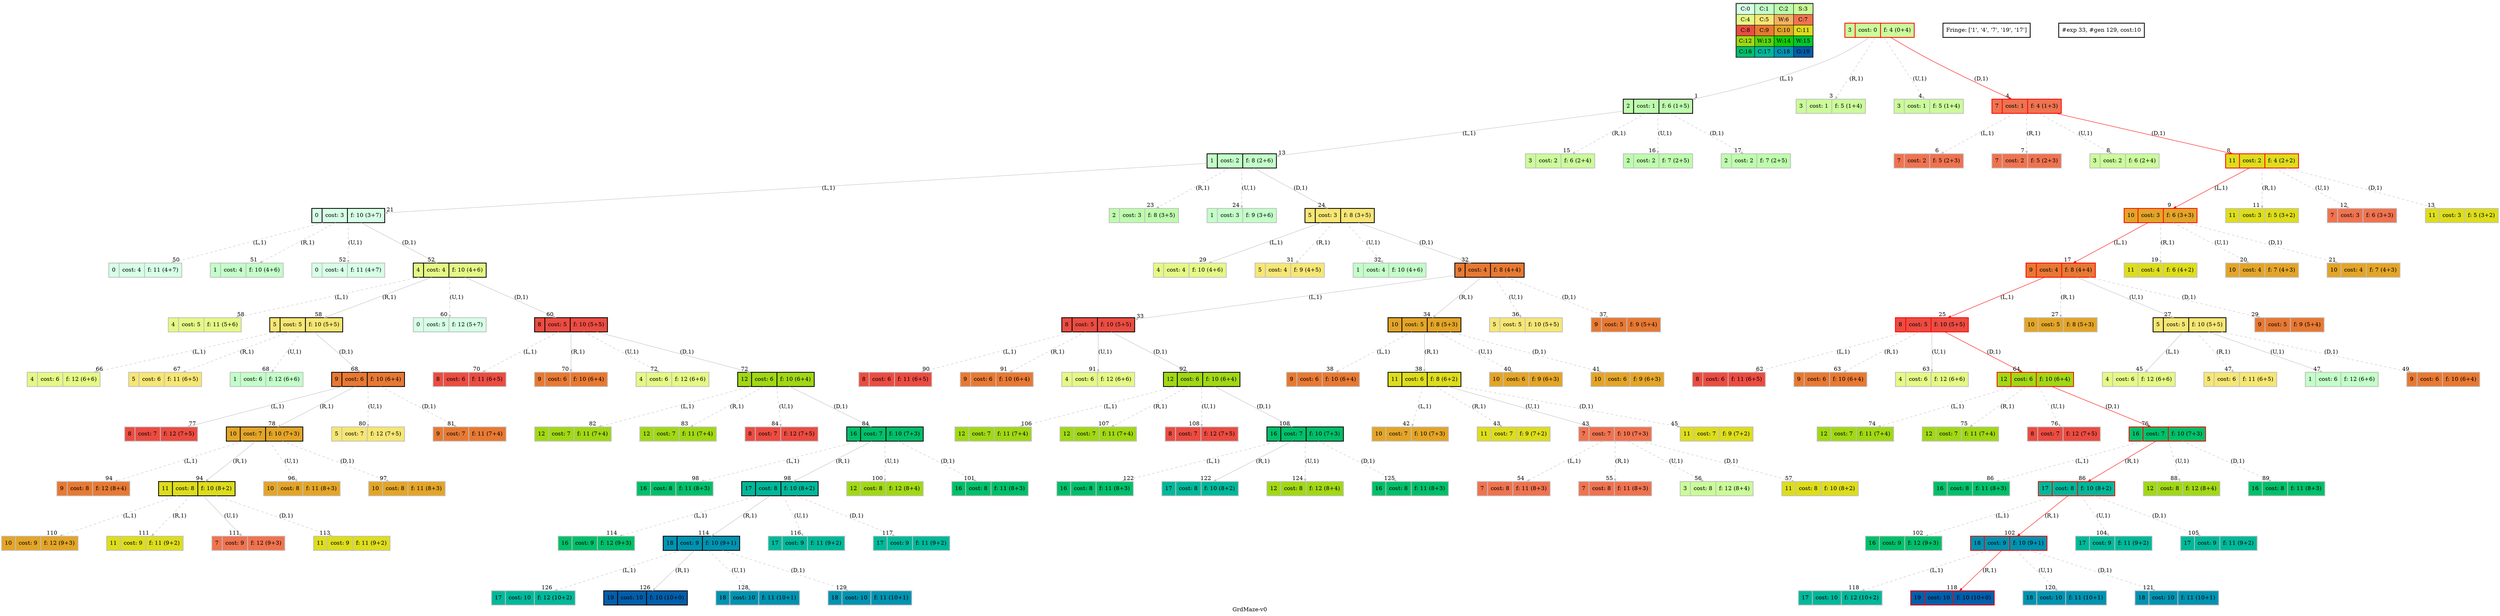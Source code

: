 digraph GrdMaze { label="GrdMaze-v0" nodesep=1 ranksep="1.2" node [shape=record penwidth=2] edge [arrowsize=0.7] 
subgraph MAP {label=Map;map [shape=plaintext label=<<table border="1" cellpadding="5" cellspacing="0" cellborder="1"><tr><td bgcolor="0.39803922 0.15947579 0.99679532 1.        ">C:0</td><td bgcolor="0.35098039 0.23194764 0.99315867 1.        ">C:1</td><td bgcolor="0.29607843 0.31486959 0.98720184 1.        ">C:2</td><td bgcolor="0.24901961 0.38410575 0.98063477 1.        ">S:3</td></tr><tr><td bgcolor="0.19411765 0.46220388 0.97128103 1.        ">C:4</td><td bgcolor="0.14705882 0.52643216 0.96182564 1.        ">C:5</td><td bgcolor="0.09215686 0.59770746 0.94913494 1.        ">W:6</td><td bgcolor="0.0372549  0.66454018 0.93467977 1.        ">C:7</td></tr><tr><td bgcolor="0.00980392 0.71791192 0.92090552 1.        ">C:8</td><td bgcolor="0.06470588 0.77520398 0.9032472  1.        ">C:9</td><td bgcolor="0.11176471 0.81974048 0.88677369 1.        ">C:10</td><td bgcolor="0.16666667 0.8660254  0.8660254  1.        ">C:11</td></tr><tr><td bgcolor="0.21372549 0.9005867  0.84695821 1.        ">C:12</td><td bgcolor="0.26862745 0.93467977 0.82325295 1.        ">W:13</td><td bgcolor="0.32352941 0.96182564 0.79801723 1.        ">W:14</td><td bgcolor="0.37058824 0.97940977 0.77520398 1.        ">W:15</td></tr><tr><td bgcolor="0.4254902  0.99315867 0.74725253 1.        ">C:16</td><td bgcolor="0.47254902 0.99907048 0.72218645 1.        ">C:17</td><td bgcolor="0.52745098 0.99907048 0.69169844 1.        ">C:18</td><td bgcolor="0.5745098  0.99315867 0.66454018 1.        ">G:19</td></tr></table>>]} 
"0_3" [label="<f0>3 |<f1> cost: 0 |<f2> f: 4 (0+4)", style=filled color=grey fillcolor="0.24901961 0.38410575 0.98063477 1.        "];  
"0_3" [label="<f0>3 |<f1> cost: 0 |<f2> f: 4 (0+4)", style=filled color=black color=red fillcolor="0.24901961 0.38410575 0.98063477 1.        "];  "0_3.2-0" [label="<f0>2 |<f1> cost: 1 |<f2> f: 6 (1+5)", style=filled color=grey fillcolor="0.29607843 0.31486959 0.98720184 1.        "];   "0_3" -> "0_3.2-0" [label="(L,1)" headlabel=" 1 " style="" color=grey ];  "0_fr" [label="Fringe: []" shape=box];
"0_3.3-1" [label="<f0>3 |<f1> cost: 1 |<f2> f: 5 (1+4)", style=filled color=grey fillcolor="0.24901961 0.38410575 0.98063477 1.        "];   "0_3" -> "0_3.3-1" [label="(R,1)" headlabel=" 3 " style="dashed" color=grey ];  "0_fr" [label="Fringe: ['2']" shape=box];
"0_3.3-2" [label="<f0>3 |<f1> cost: 1 |<f2> f: 5 (1+4)", style=filled color=grey fillcolor="0.24901961 0.38410575 0.98063477 1.        "];   "0_3" -> "0_3.3-2" [label="(U,1)" headlabel=" 4 " style="dashed" color=grey ];  "0_fr" [label="Fringe: ['2']" shape=box];
"0_3.7-3" [label="<f0>7 |<f1> cost: 1 |<f2> f: 4 (1+3)", style=filled color=grey color=red fillcolor="0.0372549  0.66454018 0.93467977 1.        "];   "0_3" -> "0_3.7-3" [label="(D,1)" headlabel=" 4 " style="" color=grey color=red ];  "0_fr" [label="Fringe: ['2']" shape=box];
"0_3.7.7-0" [label="<f0>7 |<f1> cost: 2 |<f2> f: 5 (2+3)", style=filled color=grey fillcolor="0.0372549  0.66454018 0.93467977 1.        "];   "0_3.7-3" -> "0_3.7.7-0" [label="(L,1)" headlabel=" 6 " style="dashed" color=grey ];  "0_fr" [label="Fringe: ['2']" shape=box];
"0_3.7.7-1" [label="<f0>7 |<f1> cost: 2 |<f2> f: 5 (2+3)", style=filled color=grey fillcolor="0.0372549  0.66454018 0.93467977 1.        "];   "0_3.7-3" -> "0_3.7.7-1" [label="(R,1)" headlabel=" 7 " style="dashed" color=grey ];  "0_fr" [label="Fringe: ['2']" shape=box];
"0_3.7.3-2" [label="<f0>3 |<f1> cost: 2 |<f2> f: 6 (2+4)", style=filled color=grey fillcolor="0.24901961 0.38410575 0.98063477 1.        "];   "0_3.7-3" -> "0_3.7.3-2" [label="(U,1)" headlabel=" 8 " style="dashed" color=grey ];  "0_fr" [label="Fringe: ['2']" shape=box];
"0_3.7-3" [label="<f0>7 |<f1> cost: 1 |<f2> f: 4 (1+3)", style=filled color=black color=red fillcolor="0.0372549  0.66454018 0.93467977 1.        "];  "0_3.7.11-3" [label="<f0>11 |<f1> cost: 2 |<f2> f: 4 (2+2)", style=filled color=grey color=red fillcolor="0.16666667 0.8660254  0.8660254  1.        "];   "0_3.7-3" -> "0_3.7.11-3" [label="(D,1)" headlabel=" 8 " style="" color=grey color=red ];  "0_fr" [label="Fringe: ['2']" shape=box];
"0_3.7.11-3" [label="<f0>11 |<f1> cost: 2 |<f2> f: 4 (2+2)", style=filled color=black color=red fillcolor="0.16666667 0.8660254  0.8660254  1.        "];  "0_3.7.11.10-0" [label="<f0>10 |<f1> cost: 3 |<f2> f: 6 (3+3)", style=filled color=grey color=red fillcolor="0.11176471 0.81974048 0.88677369 1.        "];   "0_3.7.11-3" -> "0_3.7.11.10-0" [label="(L,1)" headlabel=" 9 " style="" color=grey color=red ];  "0_fr" [label="Fringe: ['2']" shape=box];
"0_3.7.11.11-1" [label="<f0>11 |<f1> cost: 3 |<f2> f: 5 (3+2)", style=filled color=grey fillcolor="0.16666667 0.8660254  0.8660254  1.        "];   "0_3.7.11-3" -> "0_3.7.11.11-1" [label="(R,1)" headlabel=" 11 " style="dashed" color=grey ];  "0_fr" [label="Fringe: ['2', '10']" shape=box];
"0_3.7.11.7-2" [label="<f0>7 |<f1> cost: 3 |<f2> f: 6 (3+3)", style=filled color=grey fillcolor="0.0372549  0.66454018 0.93467977 1.        "];   "0_3.7.11-3" -> "0_3.7.11.7-2" [label="(U,1)" headlabel=" 12 " style="dashed" color=grey ];  "0_fr" [label="Fringe: ['2', '10']" shape=box];
"0_3.7.11.11-3" [label="<f0>11 |<f1> cost: 3 |<f2> f: 5 (3+2)", style=filled color=grey fillcolor="0.16666667 0.8660254  0.8660254  1.        "];   "0_3.7.11-3" -> "0_3.7.11.11-3" [label="(D,1)" headlabel=" 13 " style="dashed" color=grey ];  "0_fr" [label="Fringe: ['2', '10']" shape=box];
"0_3.2-0" [label="<f0>2 |<f1> cost: 1 |<f2> f: 6 (1+5)", style=filled color=black fillcolor="0.29607843 0.31486959 0.98720184 1.        "];  "0_3.2.1-0" [label="<f0>1 |<f1> cost: 2 |<f2> f: 8 (2+6)", style=filled color=grey fillcolor="0.35098039 0.23194764 0.99315867 1.        "];   "0_3.2-0" -> "0_3.2.1-0" [label="(L,1)" headlabel=" 13 " style="" color=grey ];  "0_fr" [label="Fringe: ['10']" shape=box];
"0_3.2.3-1" [label="<f0>3 |<f1> cost: 2 |<f2> f: 6 (2+4)", style=filled color=grey fillcolor="0.24901961 0.38410575 0.98063477 1.        "];   "0_3.2-0" -> "0_3.2.3-1" [label="(R,1)" headlabel=" 15 " style="dashed" color=grey ];  "0_fr" [label="Fringe: ['10', '1']" shape=box];
"0_3.2.2-2" [label="<f0>2 |<f1> cost: 2 |<f2> f: 7 (2+5)", style=filled color=grey fillcolor="0.29607843 0.31486959 0.98720184 1.        "];   "0_3.2-0" -> "0_3.2.2-2" [label="(U,1)" headlabel=" 16 " style="dashed" color=grey ];  "0_fr" [label="Fringe: ['10', '1']" shape=box];
"0_3.2.2-3" [label="<f0>2 |<f1> cost: 2 |<f2> f: 7 (2+5)", style=filled color=grey fillcolor="0.29607843 0.31486959 0.98720184 1.        "];   "0_3.2-0" -> "0_3.2.2-3" [label="(D,1)" headlabel=" 17 " style="dashed" color=grey ];  "0_fr" [label="Fringe: ['10', '1']" shape=box];
"0_3.7.11.10-0" [label="<f0>10 |<f1> cost: 3 |<f2> f: 6 (3+3)", style=filled color=black color=red fillcolor="0.11176471 0.81974048 0.88677369 1.        "];  "0_3.7.11.10.9-0" [label="<f0>9 |<f1> cost: 4 |<f2> f: 8 (4+4)", style=filled color=grey color=red fillcolor="0.06470588 0.77520398 0.9032472  1.        "];   "0_3.7.11.10-0" -> "0_3.7.11.10.9-0" [label="(L,1)" headlabel=" 17 " style="" color=grey color=red ];  "0_fr" [label="Fringe: ['1']" shape=box];
"0_3.7.11.10.11-1" [label="<f0>11 |<f1> cost: 4 |<f2> f: 6 (4+2)", style=filled color=grey fillcolor="0.16666667 0.8660254  0.8660254  1.        "];   "0_3.7.11.10-0" -> "0_3.7.11.10.11-1" [label="(R,1)" headlabel=" 19 " style="dashed" color=grey ];  "0_fr" [label="Fringe: ['1', '9']" shape=box];
"0_3.7.11.10.10-2" [label="<f0>10 |<f1> cost: 4 |<f2> f: 7 (4+3)", style=filled color=grey fillcolor="0.11176471 0.81974048 0.88677369 1.        "];   "0_3.7.11.10-0" -> "0_3.7.11.10.10-2" [label="(U,1)" headlabel=" 20 " style="dashed" color=grey ];  "0_fr" [label="Fringe: ['1', '9']" shape=box];
"0_3.7.11.10.10-3" [label="<f0>10 |<f1> cost: 4 |<f2> f: 7 (4+3)", style=filled color=grey fillcolor="0.11176471 0.81974048 0.88677369 1.        "];   "0_3.7.11.10-0" -> "0_3.7.11.10.10-3" [label="(D,1)" headlabel=" 21 " style="dashed" color=grey ];  "0_fr" [label="Fringe: ['1', '9']" shape=box];
"0_3.2.1-0" [label="<f0>1 |<f1> cost: 2 |<f2> f: 8 (2+6)", style=filled color=black fillcolor="0.35098039 0.23194764 0.99315867 1.        "];  "0_3.2.1.0-0" [label="<f0>0 |<f1> cost: 3 |<f2> f: 10 (3+7)", style=filled color=grey fillcolor="0.39803922 0.15947579 0.99679532 1.        "];   "0_3.2.1-0" -> "0_3.2.1.0-0" [label="(L,1)" headlabel=" 21 " style="" color=grey ];  "0_fr" [label="Fringe: ['9']" shape=box];
"0_3.2.1.2-1" [label="<f0>2 |<f1> cost: 3 |<f2> f: 8 (3+5)", style=filled color=grey fillcolor="0.29607843 0.31486959 0.98720184 1.        "];   "0_3.2.1-0" -> "0_3.2.1.2-1" [label="(R,1)" headlabel=" 23 " style="dashed" color=grey ];  "0_fr" [label="Fringe: ['9', '0']" shape=box];
"0_3.2.1.1-2" [label="<f0>1 |<f1> cost: 3 |<f2> f: 9 (3+6)", style=filled color=grey fillcolor="0.35098039 0.23194764 0.99315867 1.        "];   "0_3.2.1-0" -> "0_3.2.1.1-2" [label="(U,1)" headlabel=" 24 " style="dashed" color=grey ];  "0_fr" [label="Fringe: ['9', '0']" shape=box];
"0_3.2.1.5-3" [label="<f0>5 |<f1> cost: 3 |<f2> f: 8 (3+5)", style=filled color=grey fillcolor="0.14705882 0.52643216 0.96182564 1.        "];   "0_3.2.1-0" -> "0_3.2.1.5-3" [label="(D,1)" headlabel=" 24 " style="" color=grey ];  "0_fr" [label="Fringe: ['9', '0']" shape=box];
"0_3.7.11.10.9-0" [label="<f0>9 |<f1> cost: 4 |<f2> f: 8 (4+4)", style=filled color=black color=red fillcolor="0.06470588 0.77520398 0.9032472  1.        "];  "0_3.7.11.10.9.8-0" [label="<f0>8 |<f1> cost: 5 |<f2> f: 10 (5+5)", style=filled color=grey color=red fillcolor="0.00980392 0.71791192 0.92090552 1.        "];   "0_3.7.11.10.9-0" -> "0_3.7.11.10.9.8-0" [label="(L,1)" headlabel=" 25 " style="" color=grey color=red ];  "0_fr" [label="Fringe: ['0', '5']" shape=box];
"0_3.7.11.10.9.10-1" [label="<f0>10 |<f1> cost: 5 |<f2> f: 8 (5+3)", style=filled color=grey fillcolor="0.11176471 0.81974048 0.88677369 1.        "];   "0_3.7.11.10.9-0" -> "0_3.7.11.10.9.10-1" [label="(R,1)" headlabel=" 27 " style="dashed" color=grey ];  "0_fr" [label="Fringe: ['0', '5', '8']" shape=box];
"0_3.7.11.10.9.5-2" [label="<f0>5 |<f1> cost: 5 |<f2> f: 10 (5+5)", style=filled color=grey fillcolor="0.14705882 0.52643216 0.96182564 1.        "];   "0_3.7.11.10.9-0" -> "0_3.7.11.10.9.5-2" [label="(U,1)" headlabel=" 27 " style="" color=grey ];  "0_fr" [label="Fringe: ['0', '5', '8']" shape=box];
"0_3.7.11.10.9.9-3" [label="<f0>9 |<f1> cost: 5 |<f2> f: 9 (5+4)", style=filled color=grey fillcolor="0.06470588 0.77520398 0.9032472  1.        "];   "0_3.7.11.10.9-0" -> "0_3.7.11.10.9.9-3" [label="(D,1)" headlabel=" 29 " style="dashed" color=grey ];  "0_fr" [label="Fringe: ['0', '5', '8']" shape=box];
"0_3.2.1.5-3" [label="<f0>5 |<f1> cost: 3 |<f2> f: 8 (3+5)", style=filled color=black fillcolor="0.14705882 0.52643216 0.96182564 1.        "];  "0_3.2.1.5.4-0" [label="<f0>4 |<f1> cost: 4 |<f2> f: 10 (4+6)", style=filled color=grey fillcolor="0.19411765 0.46220388 0.97128103 1.        "];   "0_3.2.1.5-3" -> "0_3.2.1.5.4-0" [label="(L,1)" headlabel=" 29 " style="" color=grey ];  "0_fr" [label="Fringe: ['0', '8']" shape=box];
"0_3.2.1.5.5-1" [label="<f0>5 |<f1> cost: 4 |<f2> f: 9 (4+5)", style=filled color=grey fillcolor="0.14705882 0.52643216 0.96182564 1.        "];   "0_3.2.1.5-3" -> "0_3.2.1.5.5-1" [label="(R,1)" headlabel=" 31 " style="dashed" color=grey ];  "0_fr" [label="Fringe: ['0', '8', '4']" shape=box];
"0_3.2.1.5.1-2" [label="<f0>1 |<f1> cost: 4 |<f2> f: 10 (4+6)", style=filled color=grey fillcolor="0.35098039 0.23194764 0.99315867 1.        "];   "0_3.2.1.5-3" -> "0_3.2.1.5.1-2" [label="(U,1)" headlabel=" 32 " style="dashed" color=grey ];  "0_fr" [label="Fringe: ['0', '8', '4']" shape=box];
"0_3.2.1.5.9-3" [label="<f0>9 |<f1> cost: 4 |<f2> f: 8 (4+4)", style=filled color=grey fillcolor="0.06470588 0.77520398 0.9032472  1.        "];   "0_3.2.1.5-3" -> "0_3.2.1.5.9-3" [label="(D,1)" headlabel=" 32 " style="" color=grey ];  "0_fr" [label="Fringe: ['0', '8', '4']" shape=box];
"0_3.2.1.5.9-3" [label="<f0>9 |<f1> cost: 4 |<f2> f: 8 (4+4)", style=filled color=black fillcolor="0.06470588 0.77520398 0.9032472  1.        "];  "0_3.2.1.5.9.8-0" [label="<f0>8 |<f1> cost: 5 |<f2> f: 10 (5+5)", style=filled color=grey fillcolor="0.00980392 0.71791192 0.92090552 1.        "];   "0_3.2.1.5.9-3" -> "0_3.2.1.5.9.8-0" [label="(L,1)" headlabel=" 33 " style="" color=grey ];  "0_fr" [label="Fringe: ['0', '8', '4']" shape=box];
"0_3.2.1.5.9.10-1" [label="<f0>10 |<f1> cost: 5 |<f2> f: 8 (5+3)", style=filled color=grey fillcolor="0.11176471 0.81974048 0.88677369 1.        "];   "0_3.2.1.5.9-3" -> "0_3.2.1.5.9.10-1" [label="(R,1)" headlabel=" 34 " style="" color=grey ];  "0_fr" [label="Fringe: ['0', '8', '4']" shape=box];
"0_3.2.1.5.9.5-2" [label="<f0>5 |<f1> cost: 5 |<f2> f: 10 (5+5)", style=filled color=grey fillcolor="0.14705882 0.52643216 0.96182564 1.        "];   "0_3.2.1.5.9-3" -> "0_3.2.1.5.9.5-2" [label="(U,1)" headlabel=" 36 " style="dashed" color=grey ];  "0_fr" [label="Fringe: ['0', '8', '4', '10']" shape=box];
"0_3.2.1.5.9.9-3" [label="<f0>9 |<f1> cost: 5 |<f2> f: 9 (5+4)", style=filled color=grey fillcolor="0.06470588 0.77520398 0.9032472  1.        "];   "0_3.2.1.5.9-3" -> "0_3.2.1.5.9.9-3" [label="(D,1)" headlabel=" 37 " style="dashed" color=grey ];  "0_fr" [label="Fringe: ['0', '8', '4', '10']" shape=box];
"0_3.2.1.5.9.10.9-0" [label="<f0>9 |<f1> cost: 6 |<f2> f: 10 (6+4)", style=filled color=grey fillcolor="0.06470588 0.77520398 0.9032472  1.        "];   "0_3.2.1.5.9.10-1" -> "0_3.2.1.5.9.10.9-0" [label="(L,1)" headlabel=" 38 " style="dashed" color=grey ];  "0_fr" [label="Fringe: ['0', '8', '4']" shape=box];
"0_3.2.1.5.9.10-1" [label="<f0>10 |<f1> cost: 5 |<f2> f: 8 (5+3)", style=filled color=black fillcolor="0.11176471 0.81974048 0.88677369 1.        "];  "0_3.2.1.5.9.10.11-1" [label="<f0>11 |<f1> cost: 6 |<f2> f: 8 (6+2)", style=filled color=grey fillcolor="0.16666667 0.8660254  0.8660254  1.        "];   "0_3.2.1.5.9.10-1" -> "0_3.2.1.5.9.10.11-1" [label="(R,1)" headlabel=" 38 " style="" color=grey ];  "0_fr" [label="Fringe: ['0', '8', '4']" shape=box];
"0_3.2.1.5.9.10.10-2" [label="<f0>10 |<f1> cost: 6 |<f2> f: 9 (6+3)", style=filled color=grey fillcolor="0.11176471 0.81974048 0.88677369 1.        "];   "0_3.2.1.5.9.10-1" -> "0_3.2.1.5.9.10.10-2" [label="(U,1)" headlabel=" 40 " style="dashed" color=grey ];  "0_fr" [label="Fringe: ['0', '8', '4', '11']" shape=box];
"0_3.2.1.5.9.10.10-3" [label="<f0>10 |<f1> cost: 6 |<f2> f: 9 (6+3)", style=filled color=grey fillcolor="0.11176471 0.81974048 0.88677369 1.        "];   "0_3.2.1.5.9.10-1" -> "0_3.2.1.5.9.10.10-3" [label="(D,1)" headlabel=" 41 " style="dashed" color=grey ];  "0_fr" [label="Fringe: ['0', '8', '4', '11']" shape=box];
"0_3.2.1.5.9.10.11.10-0" [label="<f0>10 |<f1> cost: 7 |<f2> f: 10 (7+3)", style=filled color=grey fillcolor="0.11176471 0.81974048 0.88677369 1.        "];   "0_3.2.1.5.9.10.11-1" -> "0_3.2.1.5.9.10.11.10-0" [label="(L,1)" headlabel=" 42 " style="dashed" color=grey ];  "0_fr" [label="Fringe: ['0', '8', '4']" shape=box];
"0_3.2.1.5.9.10.11.11-1" [label="<f0>11 |<f1> cost: 7 |<f2> f: 9 (7+2)", style=filled color=grey fillcolor="0.16666667 0.8660254  0.8660254  1.        "];   "0_3.2.1.5.9.10.11-1" -> "0_3.2.1.5.9.10.11.11-1" [label="(R,1)" headlabel=" 43 " style="dashed" color=grey ];  "0_fr" [label="Fringe: ['0', '8', '4']" shape=box];
"0_3.2.1.5.9.10.11-1" [label="<f0>11 |<f1> cost: 6 |<f2> f: 8 (6+2)", style=filled color=black fillcolor="0.16666667 0.8660254  0.8660254  1.        "];  "0_3.2.1.5.9.10.11.7-2" [label="<f0>7 |<f1> cost: 7 |<f2> f: 10 (7+3)", style=filled color=grey fillcolor="0.0372549  0.66454018 0.93467977 1.        "];   "0_3.2.1.5.9.10.11-1" -> "0_3.2.1.5.9.10.11.7-2" [label="(U,1)" headlabel=" 43 " style="" color=grey ];  "0_fr" [label="Fringe: ['0', '8', '4']" shape=box];
"0_3.2.1.5.9.10.11.11-3" [label="<f0>11 |<f1> cost: 7 |<f2> f: 9 (7+2)", style=filled color=grey fillcolor="0.16666667 0.8660254  0.8660254  1.        "];   "0_3.2.1.5.9.10.11-1" -> "0_3.2.1.5.9.10.11.11-3" [label="(D,1)" headlabel=" 45 " style="dashed" color=grey ];  "0_fr" [label="Fringe: ['0', '8', '4', '7']" shape=box];
"0_3.7.11.10.9.5-2" [label="<f0>5 |<f1> cost: 5 |<f2> f: 10 (5+5)", style=filled color=black fillcolor="0.14705882 0.52643216 0.96182564 1.        "];  "0_3.7.11.10.9.5.4-0" [label="<f0>4 |<f1> cost: 6 |<f2> f: 12 (6+6)", style=filled color=grey fillcolor="0.19411765 0.46220388 0.97128103 1.        "];   "0_3.7.11.10.9.5-2" -> "0_3.7.11.10.9.5.4-0" [label="(L,1)" headlabel=" 45 " style="" color=grey ];  "0_fr" [label="Fringe: ['0', '8', '4', '7']" shape=box];
"0_3.7.11.10.9.5.5-1" [label="<f0>5 |<f1> cost: 6 |<f2> f: 11 (6+5)", style=filled color=grey fillcolor="0.14705882 0.52643216 0.96182564 1.        "];   "0_3.7.11.10.9.5-2" -> "0_3.7.11.10.9.5.5-1" [label="(R,1)" headlabel=" 47 " style="dashed" color=grey ];  "0_fr" [label="Fringe: ['0', '8', '4', '7']" shape=box];
"0_3.7.11.10.9.5.1-2" [label="<f0>1 |<f1> cost: 6 |<f2> f: 12 (6+6)", style=filled color=grey fillcolor="0.35098039 0.23194764 0.99315867 1.        "];   "0_3.7.11.10.9.5-2" -> "0_3.7.11.10.9.5.1-2" [label="(U,1)" headlabel=" 47 " style="" color=grey ];  "0_fr" [label="Fringe: ['0', '8', '4', '7']" shape=box];
"0_3.7.11.10.9.5.9-3" [label="<f0>9 |<f1> cost: 6 |<f2> f: 10 (6+4)", style=filled color=grey fillcolor="0.06470588 0.77520398 0.9032472  1.        "];   "0_3.7.11.10.9.5-2" -> "0_3.7.11.10.9.5.9-3" [label="(D,1)" headlabel=" 49 " style="dashed" color=grey ];  "0_fr" [label="Fringe: ['0', '8', '4', '7', '1']" shape=box];
"0_3.2.1.0.0-0" [label="<f0>0 |<f1> cost: 4 |<f2> f: 11 (4+7)", style=filled color=grey fillcolor="0.39803922 0.15947579 0.99679532 1.        "];   "0_3.2.1.0-0" -> "0_3.2.1.0.0-0" [label="(L,1)" headlabel=" 50 " style="dashed" color=grey ];  "0_fr" [label="Fringe: ['8', '4', '7', '1']" shape=box];
"0_3.2.1.0.1-1" [label="<f0>1 |<f1> cost: 4 |<f2> f: 10 (4+6)", style=filled color=grey fillcolor="0.35098039 0.23194764 0.99315867 1.        "];   "0_3.2.1.0-0" -> "0_3.2.1.0.1-1" [label="(R,1)" headlabel=" 51 " style="dashed" color=grey ];  "0_fr" [label="Fringe: ['8', '4', '7', '1']" shape=box];
"0_3.2.1.0.0-2" [label="<f0>0 |<f1> cost: 4 |<f2> f: 11 (4+7)", style=filled color=grey fillcolor="0.39803922 0.15947579 0.99679532 1.        "];   "0_3.2.1.0-0" -> "0_3.2.1.0.0-2" [label="(U,1)" headlabel=" 52 " style="dashed" color=grey ];  "0_fr" [label="Fringe: ['8', '4', '7', '1']" shape=box];
"0_3.2.1.0-0" [label="<f0>0 |<f1> cost: 3 |<f2> f: 10 (3+7)", style=filled color=black fillcolor="0.39803922 0.15947579 0.99679532 1.        "];  "0_3.2.1.0.4-3" [label="<f0>4 |<f1> cost: 4 |<f2> f: 10 (4+6)", style=filled color=grey fillcolor="0.19411765 0.46220388 0.97128103 1.        "];   "0_3.2.1.0-0" -> "0_3.2.1.0.4-3" [label="(D,1)" headlabel=" 52 " style="" color=grey ];  "0_fr" [label="Fringe: ['8', '4', '7', '1']" shape=box];
"0_3.2.1.5.9.10.11.7.7-0" [label="<f0>7 |<f1> cost: 8 |<f2> f: 11 (8+3)", style=filled color=grey fillcolor="0.0372549  0.66454018 0.93467977 1.        "];   "0_3.2.1.5.9.10.11.7-2" -> "0_3.2.1.5.9.10.11.7.7-0" [label="(L,1)" headlabel=" 54 " style="dashed" color=grey ];  "0_fr" [label="Fringe: ['8', '4', '1']" shape=box];
"0_3.2.1.5.9.10.11.7.7-1" [label="<f0>7 |<f1> cost: 8 |<f2> f: 11 (8+3)", style=filled color=grey fillcolor="0.0372549  0.66454018 0.93467977 1.        "];   "0_3.2.1.5.9.10.11.7-2" -> "0_3.2.1.5.9.10.11.7.7-1" [label="(R,1)" headlabel=" 55 " style="dashed" color=grey ];  "0_fr" [label="Fringe: ['8', '4', '1']" shape=box];
"0_3.2.1.5.9.10.11.7.3-2" [label="<f0>3 |<f1> cost: 8 |<f2> f: 12 (8+4)", style=filled color=grey fillcolor="0.24901961 0.38410575 0.98063477 1.        "];   "0_3.2.1.5.9.10.11.7-2" -> "0_3.2.1.5.9.10.11.7.3-2" [label="(U,1)" headlabel=" 56 " style="dashed" color=grey ];  "0_fr" [label="Fringe: ['8', '4', '1']" shape=box];
"0_3.2.1.5.9.10.11.7.11-3" [label="<f0>11 |<f1> cost: 8 |<f2> f: 10 (8+2)", style=filled color=grey fillcolor="0.16666667 0.8660254  0.8660254  1.        "];   "0_3.2.1.5.9.10.11.7-2" -> "0_3.2.1.5.9.10.11.7.11-3" [label="(D,1)" headlabel=" 57 " style="dashed" color=grey ];  "0_fr" [label="Fringe: ['8', '4', '1']" shape=box];
"0_3.2.1.0.4.4-0" [label="<f0>4 |<f1> cost: 5 |<f2> f: 11 (5+6)", style=filled color=grey fillcolor="0.19411765 0.46220388 0.97128103 1.        "];   "0_3.2.1.0.4-3" -> "0_3.2.1.0.4.4-0" [label="(L,1)" headlabel=" 58 " style="dashed" color=grey ];  "0_fr" [label="Fringe: ['8', '1']" shape=box];
"0_3.2.1.0.4-3" [label="<f0>4 |<f1> cost: 4 |<f2> f: 10 (4+6)", style=filled color=black fillcolor="0.19411765 0.46220388 0.97128103 1.        "];  "0_3.2.1.0.4.5-1" [label="<f0>5 |<f1> cost: 5 |<f2> f: 10 (5+5)", style=filled color=grey fillcolor="0.14705882 0.52643216 0.96182564 1.        "];   "0_3.2.1.0.4-3" -> "0_3.2.1.0.4.5-1" [label="(R,1)" headlabel=" 58 " style="" color=grey ];  "0_fr" [label="Fringe: ['8', '1']" shape=box];
"0_3.2.1.0.4.0-2" [label="<f0>0 |<f1> cost: 5 |<f2> f: 12 (5+7)", style=filled color=grey fillcolor="0.39803922 0.15947579 0.99679532 1.        "];   "0_3.2.1.0.4-3" -> "0_3.2.1.0.4.0-2" [label="(U,1)" headlabel=" 60 " style="dashed" color=grey ];  "0_fr" [label="Fringe: ['8', '1', '5']" shape=box];
"0_3.2.1.0.4.8-3" [label="<f0>8 |<f1> cost: 5 |<f2> f: 10 (5+5)", style=filled color=grey fillcolor="0.00980392 0.71791192 0.92090552 1.        "];   "0_3.2.1.0.4-3" -> "0_3.2.1.0.4.8-3" [label="(D,1)" headlabel=" 60 " style="" color=grey ];  "0_fr" [label="Fringe: ['8', '1', '5']" shape=box];
"0_3.7.11.10.9.8.8-0" [label="<f0>8 |<f1> cost: 6 |<f2> f: 11 (6+5)", style=filled color=grey fillcolor="0.00980392 0.71791192 0.92090552 1.        "];   "0_3.7.11.10.9.8-0" -> "0_3.7.11.10.9.8.8-0" [label="(L,1)" headlabel=" 62 " style="dashed" color=grey ];  "0_fr" [label="Fringe: ['1', '5']" shape=box];
"0_3.7.11.10.9.8.9-1" [label="<f0>9 |<f1> cost: 6 |<f2> f: 10 (6+4)", style=filled color=grey fillcolor="0.06470588 0.77520398 0.9032472  1.        "];   "0_3.7.11.10.9.8-0" -> "0_3.7.11.10.9.8.9-1" [label="(R,1)" headlabel=" 63 " style="dashed" color=grey ];  "0_fr" [label="Fringe: ['1', '5']" shape=box];
"0_3.7.11.10.9.8-0" [label="<f0>8 |<f1> cost: 5 |<f2> f: 10 (5+5)", style=filled color=black color=red fillcolor="0.00980392 0.71791192 0.92090552 1.        "];  "0_3.7.11.10.9.8.4-2" [label="<f0>4 |<f1> cost: 6 |<f2> f: 12 (6+6)", style=filled color=grey fillcolor="0.19411765 0.46220388 0.97128103 1.        "];   "0_3.7.11.10.9.8-0" -> "0_3.7.11.10.9.8.4-2" [label="(U,1)" headlabel=" 63 " style="" color=grey ];  "0_fr" [label="Fringe: ['1', '5']" shape=box];
"0_3.7.11.10.9.8.12-3" [label="<f0>12 |<f1> cost: 6 |<f2> f: 10 (6+4)", style=filled color=grey color=red fillcolor="0.21372549 0.9005867  0.84695821 1.        "];   "0_3.7.11.10.9.8-0" -> "0_3.7.11.10.9.8.12-3" [label="(D,1)" headlabel=" 64 " style="" color=grey color=red ];  "0_fr" [label="Fringe: ['1', '5', '4']" shape=box];
"0_3.2.1.0.4.5.4-0" [label="<f0>4 |<f1> cost: 6 |<f2> f: 12 (6+6)", style=filled color=grey fillcolor="0.19411765 0.46220388 0.97128103 1.        "];   "0_3.2.1.0.4.5-1" -> "0_3.2.1.0.4.5.4-0" [label="(L,1)" headlabel=" 66 " style="dashed" color=grey ];  "0_fr" [label="Fringe: ['1', '4', '12']" shape=box];
"0_3.2.1.0.4.5.5-1" [label="<f0>5 |<f1> cost: 6 |<f2> f: 11 (6+5)", style=filled color=grey fillcolor="0.14705882 0.52643216 0.96182564 1.        "];   "0_3.2.1.0.4.5-1" -> "0_3.2.1.0.4.5.5-1" [label="(R,1)" headlabel=" 67 " style="dashed" color=grey ];  "0_fr" [label="Fringe: ['1', '4', '12']" shape=box];
"0_3.2.1.0.4.5.1-2" [label="<f0>1 |<f1> cost: 6 |<f2> f: 12 (6+6)", style=filled color=grey fillcolor="0.35098039 0.23194764 0.99315867 1.        "];   "0_3.2.1.0.4.5-1" -> "0_3.2.1.0.4.5.1-2" [label="(U,1)" headlabel=" 68 " style="dashed" color=grey ];  "0_fr" [label="Fringe: ['1', '4', '12']" shape=box];
"0_3.2.1.0.4.5-1" [label="<f0>5 |<f1> cost: 5 |<f2> f: 10 (5+5)", style=filled color=black fillcolor="0.14705882 0.52643216 0.96182564 1.        "];  "0_3.2.1.0.4.5.9-3" [label="<f0>9 |<f1> cost: 6 |<f2> f: 10 (6+4)", style=filled color=grey fillcolor="0.06470588 0.77520398 0.9032472  1.        "];   "0_3.2.1.0.4.5-1" -> "0_3.2.1.0.4.5.9-3" [label="(D,1)" headlabel=" 68 " style="" color=grey ];  "0_fr" [label="Fringe: ['1', '4', '12']" shape=box];
"0_3.2.1.0.4.8.8-0" [label="<f0>8 |<f1> cost: 6 |<f2> f: 11 (6+5)", style=filled color=grey fillcolor="0.00980392 0.71791192 0.92090552 1.        "];   "0_3.2.1.0.4.8-3" -> "0_3.2.1.0.4.8.8-0" [label="(L,1)" headlabel=" 70 " style="dashed" color=grey ];  "0_fr" [label="Fringe: ['1', '4', '12', '9']" shape=box];
"0_3.2.1.0.4.8-3" [label="<f0>8 |<f1> cost: 5 |<f2> f: 10 (5+5)", style=filled color=black fillcolor="0.00980392 0.71791192 0.92090552 1.        "];  "0_3.2.1.0.4.8.9-1" [label="<f0>9 |<f1> cost: 6 |<f2> f: 10 (6+4)", style=filled color=grey fillcolor="0.06470588 0.77520398 0.9032472  1.        "];   "0_3.2.1.0.4.8-3" -> "0_3.2.1.0.4.8.9-1" [label="(R,1)" headlabel=" 70 " style="" color=grey ];  "0_fr" [label="Fringe: ['1', '4', '12', '9']" shape=box];
"0_3.2.1.0.4.8.4-2" [label="<f0>4 |<f1> cost: 6 |<f2> f: 12 (6+6)", style=filled color=grey fillcolor="0.19411765 0.46220388 0.97128103 1.        "];   "0_3.2.1.0.4.8-3" -> "0_3.2.1.0.4.8.4-2" [label="(U,1)" headlabel=" 72 " style="dashed" color=grey ];  "0_fr" [label="Fringe: ['1', '4', '12', '9']" shape=box];
"0_3.2.1.0.4.8.12-3" [label="<f0>12 |<f1> cost: 6 |<f2> f: 10 (6+4)", style=filled color=grey fillcolor="0.21372549 0.9005867  0.84695821 1.        "];   "0_3.2.1.0.4.8-3" -> "0_3.2.1.0.4.8.12-3" [label="(D,1)" headlabel=" 72 " style="" color=grey ];  "0_fr" [label="Fringe: ['1', '4', '12', '9']" shape=box];
"0_3.7.11.10.9.8.12.12-0" [label="<f0>12 |<f1> cost: 7 |<f2> f: 11 (7+4)", style=filled color=grey fillcolor="0.21372549 0.9005867  0.84695821 1.        "];   "0_3.7.11.10.9.8.12-3" -> "0_3.7.11.10.9.8.12.12-0" [label="(L,1)" headlabel=" 74 " style="dashed" color=grey ];  "0_fr" [label="Fringe: ['1', '4', '9']" shape=box];
"0_3.7.11.10.9.8.12.12-1" [label="<f0>12 |<f1> cost: 7 |<f2> f: 11 (7+4)", style=filled color=grey fillcolor="0.21372549 0.9005867  0.84695821 1.        "];   "0_3.7.11.10.9.8.12-3" -> "0_3.7.11.10.9.8.12.12-1" [label="(R,1)" headlabel=" 75 " style="dashed" color=grey ];  "0_fr" [label="Fringe: ['1', '4', '9']" shape=box];
"0_3.7.11.10.9.8.12.8-2" [label="<f0>8 |<f1> cost: 7 |<f2> f: 12 (7+5)", style=filled color=grey fillcolor="0.00980392 0.71791192 0.92090552 1.        "];   "0_3.7.11.10.9.8.12-3" -> "0_3.7.11.10.9.8.12.8-2" [label="(U,1)" headlabel=" 76 " style="dashed" color=grey ];  "0_fr" [label="Fringe: ['1', '4', '9']" shape=box];
"0_3.7.11.10.9.8.12-3" [label="<f0>12 |<f1> cost: 6 |<f2> f: 10 (6+4)", style=filled color=black color=red fillcolor="0.21372549 0.9005867  0.84695821 1.        "];  "0_3.7.11.10.9.8.12.16-3" [label="<f0>16 |<f1> cost: 7 |<f2> f: 10 (7+3)", style=filled color=grey color=red fillcolor="0.4254902  0.99315867 0.74725253 1.        "];   "0_3.7.11.10.9.8.12-3" -> "0_3.7.11.10.9.8.12.16-3" [label="(D,1)" headlabel=" 76 " style="" color=grey color=red ];  "0_fr" [label="Fringe: ['1', '4', '9']" shape=box];
"0_3.2.1.0.4.5.9-3" [label="<f0>9 |<f1> cost: 6 |<f2> f: 10 (6+4)", style=filled color=black fillcolor="0.06470588 0.77520398 0.9032472  1.        "];  "0_3.2.1.0.4.5.9.8-0" [label="<f0>8 |<f1> cost: 7 |<f2> f: 12 (7+5)", style=filled color=grey fillcolor="0.00980392 0.71791192 0.92090552 1.        "];   "0_3.2.1.0.4.5.9-3" -> "0_3.2.1.0.4.5.9.8-0" [label="(L,1)" headlabel=" 77 " style="" color=grey ];  "0_fr" [label="Fringe: ['1', '4', '16']" shape=box];
"0_3.2.1.0.4.5.9.10-1" [label="<f0>10 |<f1> cost: 7 |<f2> f: 10 (7+3)", style=filled color=grey fillcolor="0.11176471 0.81974048 0.88677369 1.        "];   "0_3.2.1.0.4.5.9-3" -> "0_3.2.1.0.4.5.9.10-1" [label="(R,1)" headlabel=" 78 " style="" color=grey ];  "0_fr" [label="Fringe: ['1', '4', '16', '8']" shape=box];
"0_3.2.1.0.4.5.9.5-2" [label="<f0>5 |<f1> cost: 7 |<f2> f: 12 (7+5)", style=filled color=grey fillcolor="0.14705882 0.52643216 0.96182564 1.        "];   "0_3.2.1.0.4.5.9-3" -> "0_3.2.1.0.4.5.9.5-2" [label="(U,1)" headlabel=" 80 " style="dashed" color=grey ];  "0_fr" [label="Fringe: ['1', '4', '16', '8', '10']" shape=box];
"0_3.2.1.0.4.5.9.9-3" [label="<f0>9 |<f1> cost: 7 |<f2> f: 11 (7+4)", style=filled color=grey fillcolor="0.06470588 0.77520398 0.9032472  1.        "];   "0_3.2.1.0.4.5.9-3" -> "0_3.2.1.0.4.5.9.9-3" [label="(D,1)" headlabel=" 81 " style="dashed" color=grey ];  "0_fr" [label="Fringe: ['1', '4', '16', '8', '10']" shape=box];
"0_3.2.1.0.4.8.12.12-0" [label="<f0>12 |<f1> cost: 7 |<f2> f: 11 (7+4)", style=filled color=grey fillcolor="0.21372549 0.9005867  0.84695821 1.        "];   "0_3.2.1.0.4.8.12-3" -> "0_3.2.1.0.4.8.12.12-0" [label="(L,1)" headlabel=" 82 " style="dashed" color=grey ];  "0_fr" [label="Fringe: ['1', '4', '16', '8', '10']" shape=box];
"0_3.2.1.0.4.8.12.12-1" [label="<f0>12 |<f1> cost: 7 |<f2> f: 11 (7+4)", style=filled color=grey fillcolor="0.21372549 0.9005867  0.84695821 1.        "];   "0_3.2.1.0.4.8.12-3" -> "0_3.2.1.0.4.8.12.12-1" [label="(R,1)" headlabel=" 83 " style="dashed" color=grey ];  "0_fr" [label="Fringe: ['1', '4', '16', '8', '10']" shape=box];
"0_3.2.1.0.4.8.12.8-2" [label="<f0>8 |<f1> cost: 7 |<f2> f: 12 (7+5)", style=filled color=grey fillcolor="0.00980392 0.71791192 0.92090552 1.        "];   "0_3.2.1.0.4.8.12-3" -> "0_3.2.1.0.4.8.12.8-2" [label="(U,1)" headlabel=" 84 " style="dashed" color=grey ];  "0_fr" [label="Fringe: ['1', '4', '16', '8', '10']" shape=box];
"0_3.2.1.0.4.8.12-3" [label="<f0>12 |<f1> cost: 6 |<f2> f: 10 (6+4)", style=filled color=black fillcolor="0.21372549 0.9005867  0.84695821 1.        "];  "0_3.2.1.0.4.8.12.16-3" [label="<f0>16 |<f1> cost: 7 |<f2> f: 10 (7+3)", style=filled color=grey fillcolor="0.4254902  0.99315867 0.74725253 1.        "];   "0_3.2.1.0.4.8.12-3" -> "0_3.2.1.0.4.8.12.16-3" [label="(D,1)" headlabel=" 84 " style="" color=grey ];  "0_fr" [label="Fringe: ['1', '4', '16', '8', '10']" shape=box];
"0_3.7.11.10.9.8.12.16.16-0" [label="<f0>16 |<f1> cost: 8 |<f2> f: 11 (8+3)", style=filled color=grey fillcolor="0.4254902  0.99315867 0.74725253 1.        "];   "0_3.7.11.10.9.8.12.16-3" -> "0_3.7.11.10.9.8.12.16.16-0" [label="(L,1)" headlabel=" 86 " style="dashed" color=grey ];  "0_fr" [label="Fringe: ['1', '4', '8', '10']" shape=box];
"0_3.7.11.10.9.8.12.16-3" [label="<f0>16 |<f1> cost: 7 |<f2> f: 10 (7+3)", style=filled color=black color=red fillcolor="0.4254902  0.99315867 0.74725253 1.        "];  "0_3.7.11.10.9.8.12.16.17-1" [label="<f0>17 |<f1> cost: 8 |<f2> f: 10 (8+2)", style=filled color=grey color=red fillcolor="0.47254902 0.99907048 0.72218645 1.        "];   "0_3.7.11.10.9.8.12.16-3" -> "0_3.7.11.10.9.8.12.16.17-1" [label="(R,1)" headlabel=" 86 " style="" color=grey color=red ];  "0_fr" [label="Fringe: ['1', '4', '8', '10']" shape=box];
"0_3.7.11.10.9.8.12.16.12-2" [label="<f0>12 |<f1> cost: 8 |<f2> f: 12 (8+4)", style=filled color=grey fillcolor="0.21372549 0.9005867  0.84695821 1.        "];   "0_3.7.11.10.9.8.12.16-3" -> "0_3.7.11.10.9.8.12.16.12-2" [label="(U,1)" headlabel=" 88 " style="dashed" color=grey ];  "0_fr" [label="Fringe: ['1', '4', '8', '10', '17']" shape=box];
"0_3.7.11.10.9.8.12.16.16-3" [label="<f0>16 |<f1> cost: 8 |<f2> f: 11 (8+3)", style=filled color=grey fillcolor="0.4254902  0.99315867 0.74725253 1.        "];   "0_3.7.11.10.9.8.12.16-3" -> "0_3.7.11.10.9.8.12.16.16-3" [label="(D,1)" headlabel=" 89 " style="dashed" color=grey ];  "0_fr" [label="Fringe: ['1', '4', '8', '10', '17']" shape=box];
"0_3.2.1.5.9.8.8-0" [label="<f0>8 |<f1> cost: 6 |<f2> f: 11 (6+5)", style=filled color=grey fillcolor="0.00980392 0.71791192 0.92090552 1.        "];   "0_3.2.1.5.9.8-0" -> "0_3.2.1.5.9.8.8-0" [label="(L,1)" headlabel=" 90 " style="dashed" color=grey ];  "0_fr" [label="Fringe: ['1', '4', '10', '17']" shape=box];
"0_3.2.1.5.9.8.9-1" [label="<f0>9 |<f1> cost: 6 |<f2> f: 10 (6+4)", style=filled color=grey fillcolor="0.06470588 0.77520398 0.9032472  1.        "];   "0_3.2.1.5.9.8-0" -> "0_3.2.1.5.9.8.9-1" [label="(R,1)" headlabel=" 91 " style="dashed" color=grey ];  "0_fr" [label="Fringe: ['1', '4', '10', '17']" shape=box];
"0_3.2.1.5.9.8-0" [label="<f0>8 |<f1> cost: 5 |<f2> f: 10 (5+5)", style=filled color=black fillcolor="0.00980392 0.71791192 0.92090552 1.        "];  "0_3.2.1.5.9.8.4-2" [label="<f0>4 |<f1> cost: 6 |<f2> f: 12 (6+6)", style=filled color=grey fillcolor="0.19411765 0.46220388 0.97128103 1.        "];   "0_3.2.1.5.9.8-0" -> "0_3.2.1.5.9.8.4-2" [label="(U,1)" headlabel=" 91 " style="" color=grey ];  "0_fr" [label="Fringe: ['1', '4', '10', '17']" shape=box];
"0_3.2.1.5.9.8.12-3" [label="<f0>12 |<f1> cost: 6 |<f2> f: 10 (6+4)", style=filled color=grey fillcolor="0.21372549 0.9005867  0.84695821 1.        "];   "0_3.2.1.5.9.8-0" -> "0_3.2.1.5.9.8.12-3" [label="(D,1)" headlabel=" 92 " style="" color=grey ];  "0_fr" [label="Fringe: ['1', '4', '10', '17']" shape=box];
"0_3.2.1.0.4.5.9.10.9-0" [label="<f0>9 |<f1> cost: 8 |<f2> f: 12 (8+4)", style=filled color=grey fillcolor="0.06470588 0.77520398 0.9032472  1.        "];   "0_3.2.1.0.4.5.9.10-1" -> "0_3.2.1.0.4.5.9.10.9-0" [label="(L,1)" headlabel=" 94 " style="dashed" color=grey ];  "0_fr" [label="Fringe: ['1', '4', '17', '12']" shape=box];
"0_3.2.1.0.4.5.9.10-1" [label="<f0>10 |<f1> cost: 7 |<f2> f: 10 (7+3)", style=filled color=black fillcolor="0.11176471 0.81974048 0.88677369 1.        "];  "0_3.2.1.0.4.5.9.10.11-1" [label="<f0>11 |<f1> cost: 8 |<f2> f: 10 (8+2)", style=filled color=grey fillcolor="0.16666667 0.8660254  0.8660254  1.        "];   "0_3.2.1.0.4.5.9.10-1" -> "0_3.2.1.0.4.5.9.10.11-1" [label="(R,1)" headlabel=" 94 " style="" color=grey ];  "0_fr" [label="Fringe: ['1', '4', '17', '12']" shape=box];
"0_3.2.1.0.4.5.9.10.10-2" [label="<f0>10 |<f1> cost: 8 |<f2> f: 11 (8+3)", style=filled color=grey fillcolor="0.11176471 0.81974048 0.88677369 1.        "];   "0_3.2.1.0.4.5.9.10-1" -> "0_3.2.1.0.4.5.9.10.10-2" [label="(U,1)" headlabel=" 96 " style="dashed" color=grey ];  "0_fr" [label="Fringe: ['1', '4', '17', '12', '11']" shape=box];
"0_3.2.1.0.4.5.9.10.10-3" [label="<f0>10 |<f1> cost: 8 |<f2> f: 11 (8+3)", style=filled color=grey fillcolor="0.11176471 0.81974048 0.88677369 1.        "];   "0_3.2.1.0.4.5.9.10-1" -> "0_3.2.1.0.4.5.9.10.10-3" [label="(D,1)" headlabel=" 97 " style="dashed" color=grey ];  "0_fr" [label="Fringe: ['1', '4', '17', '12', '11']" shape=box];
"0_3.2.1.0.4.8.12.16.16-0" [label="<f0>16 |<f1> cost: 8 |<f2> f: 11 (8+3)", style=filled color=grey fillcolor="0.4254902  0.99315867 0.74725253 1.        "];   "0_3.2.1.0.4.8.12.16-3" -> "0_3.2.1.0.4.8.12.16.16-0" [label="(L,1)" headlabel=" 98 " style="dashed" color=grey ];  "0_fr" [label="Fringe: ['1', '4', '17', '12', '11']" shape=box];
"0_3.2.1.0.4.8.12.16-3" [label="<f0>16 |<f1> cost: 7 |<f2> f: 10 (7+3)", style=filled color=black fillcolor="0.4254902  0.99315867 0.74725253 1.        "];  "0_3.2.1.0.4.8.12.16.17-1" [label="<f0>17 |<f1> cost: 8 |<f2> f: 10 (8+2)", style=filled color=grey fillcolor="0.47254902 0.99907048 0.72218645 1.        "];   "0_3.2.1.0.4.8.12.16-3" -> "0_3.2.1.0.4.8.12.16.17-1" [label="(R,1)" headlabel=" 98 " style="" color=grey ];  "0_fr" [label="Fringe: ['1', '4', '17', '12', '11']" shape=box];
"0_3.2.1.0.4.8.12.16.12-2" [label="<f0>12 |<f1> cost: 8 |<f2> f: 12 (8+4)", style=filled color=grey fillcolor="0.21372549 0.9005867  0.84695821 1.        "];   "0_3.2.1.0.4.8.12.16-3" -> "0_3.2.1.0.4.8.12.16.12-2" [label="(U,1)" headlabel=" 100 " style="dashed" color=grey ];  "0_fr" [label="Fringe: ['1', '4', '17', '12', '11']" shape=box];
"0_3.2.1.0.4.8.12.16.16-3" [label="<f0>16 |<f1> cost: 8 |<f2> f: 11 (8+3)", style=filled color=grey fillcolor="0.4254902  0.99315867 0.74725253 1.        "];   "0_3.2.1.0.4.8.12.16-3" -> "0_3.2.1.0.4.8.12.16.16-3" [label="(D,1)" headlabel=" 101 " style="dashed" color=grey ];  "0_fr" [label="Fringe: ['1', '4', '17', '12', '11']" shape=box];
"0_3.7.11.10.9.8.12.16.17.16-0" [label="<f0>16 |<f1> cost: 9 |<f2> f: 12 (9+3)", style=filled color=grey fillcolor="0.4254902  0.99315867 0.74725253 1.        "];   "0_3.7.11.10.9.8.12.16.17-1" -> "0_3.7.11.10.9.8.12.16.17.16-0" [label="(L,1)" headlabel=" 102 " style="dashed" color=grey ];  "0_fr" [label="Fringe: ['1', '4', '12', '11']" shape=box];
"0_3.7.11.10.9.8.12.16.17-1" [label="<f0>17 |<f1> cost: 8 |<f2> f: 10 (8+2)", style=filled color=black color=red fillcolor="0.47254902 0.99907048 0.72218645 1.        "];  "0_3.7.11.10.9.8.12.16.17.18-1" [label="<f0>18 |<f1> cost: 9 |<f2> f: 10 (9+1)", style=filled color=grey color=red fillcolor="0.52745098 0.99907048 0.69169844 1.        "];   "0_3.7.11.10.9.8.12.16.17-1" -> "0_3.7.11.10.9.8.12.16.17.18-1" [label="(R,1)" headlabel=" 102 " style="" color=grey color=red ];  "0_fr" [label="Fringe: ['1', '4', '12', '11']" shape=box];
"0_3.7.11.10.9.8.12.16.17.17-2" [label="<f0>17 |<f1> cost: 9 |<f2> f: 11 (9+2)", style=filled color=grey fillcolor="0.47254902 0.99907048 0.72218645 1.        "];   "0_3.7.11.10.9.8.12.16.17-1" -> "0_3.7.11.10.9.8.12.16.17.17-2" [label="(U,1)" headlabel=" 104 " style="dashed" color=grey ];  "0_fr" [label="Fringe: ['1', '4', '12', '11', '18']" shape=box];
"0_3.7.11.10.9.8.12.16.17.17-3" [label="<f0>17 |<f1> cost: 9 |<f2> f: 11 (9+2)", style=filled color=grey fillcolor="0.47254902 0.99907048 0.72218645 1.        "];   "0_3.7.11.10.9.8.12.16.17-1" -> "0_3.7.11.10.9.8.12.16.17.17-3" [label="(D,1)" headlabel=" 105 " style="dashed" color=grey ];  "0_fr" [label="Fringe: ['1', '4', '12', '11', '18']" shape=box];
"0_3.2.1.5.9.8.12.12-0" [label="<f0>12 |<f1> cost: 7 |<f2> f: 11 (7+4)", style=filled color=grey fillcolor="0.21372549 0.9005867  0.84695821 1.        "];   "0_3.2.1.5.9.8.12-3" -> "0_3.2.1.5.9.8.12.12-0" [label="(L,1)" headlabel=" 106 " style="dashed" color=grey ];  "0_fr" [label="Fringe: ['1', '4', '11', '18']" shape=box];
"0_3.2.1.5.9.8.12.12-1" [label="<f0>12 |<f1> cost: 7 |<f2> f: 11 (7+4)", style=filled color=grey fillcolor="0.21372549 0.9005867  0.84695821 1.        "];   "0_3.2.1.5.9.8.12-3" -> "0_3.2.1.5.9.8.12.12-1" [label="(R,1)" headlabel=" 107 " style="dashed" color=grey ];  "0_fr" [label="Fringe: ['1', '4', '11', '18']" shape=box];
"0_3.2.1.5.9.8.12.8-2" [label="<f0>8 |<f1> cost: 7 |<f2> f: 12 (7+5)", style=filled color=grey fillcolor="0.00980392 0.71791192 0.92090552 1.        "];   "0_3.2.1.5.9.8.12-3" -> "0_3.2.1.5.9.8.12.8-2" [label="(U,1)" headlabel=" 108 " style="dashed" color=grey ];  "0_fr" [label="Fringe: ['1', '4', '11', '18']" shape=box];
"0_3.2.1.5.9.8.12-3" [label="<f0>12 |<f1> cost: 6 |<f2> f: 10 (6+4)", style=filled color=black fillcolor="0.21372549 0.9005867  0.84695821 1.        "];  "0_3.2.1.5.9.8.12.16-3" [label="<f0>16 |<f1> cost: 7 |<f2> f: 10 (7+3)", style=filled color=grey fillcolor="0.4254902  0.99315867 0.74725253 1.        "];   "0_3.2.1.5.9.8.12-3" -> "0_3.2.1.5.9.8.12.16-3" [label="(D,1)" headlabel=" 108 " style="" color=grey ];  "0_fr" [label="Fringe: ['1', '4', '11', '18']" shape=box];
"0_3.2.1.0.4.5.9.10.11.10-0" [label="<f0>10 |<f1> cost: 9 |<f2> f: 12 (9+3)", style=filled color=grey fillcolor="0.11176471 0.81974048 0.88677369 1.        "];   "0_3.2.1.0.4.5.9.10.11-1" -> "0_3.2.1.0.4.5.9.10.11.10-0" [label="(L,1)" headlabel=" 110 " style="dashed" color=grey ];  "0_fr" [label="Fringe: ['1', '4', '18', '16']" shape=box];
"0_3.2.1.0.4.5.9.10.11.11-1" [label="<f0>11 |<f1> cost: 9 |<f2> f: 11 (9+2)", style=filled color=grey fillcolor="0.16666667 0.8660254  0.8660254  1.        "];   "0_3.2.1.0.4.5.9.10.11-1" -> "0_3.2.1.0.4.5.9.10.11.11-1" [label="(R,1)" headlabel=" 111 " style="dashed" color=grey ];  "0_fr" [label="Fringe: ['1', '4', '18', '16']" shape=box];
"0_3.2.1.0.4.5.9.10.11-1" [label="<f0>11 |<f1> cost: 8 |<f2> f: 10 (8+2)", style=filled color=black fillcolor="0.16666667 0.8660254  0.8660254  1.        "];  "0_3.2.1.0.4.5.9.10.11.7-2" [label="<f0>7 |<f1> cost: 9 |<f2> f: 12 (9+3)", style=filled color=grey fillcolor="0.0372549  0.66454018 0.93467977 1.        "];   "0_3.2.1.0.4.5.9.10.11-1" -> "0_3.2.1.0.4.5.9.10.11.7-2" [label="(U,1)" headlabel=" 111 " style="" color=grey ];  "0_fr" [label="Fringe: ['1', '4', '18', '16']" shape=box];
"0_3.2.1.0.4.5.9.10.11.11-3" [label="<f0>11 |<f1> cost: 9 |<f2> f: 11 (9+2)", style=filled color=grey fillcolor="0.16666667 0.8660254  0.8660254  1.        "];   "0_3.2.1.0.4.5.9.10.11-1" -> "0_3.2.1.0.4.5.9.10.11.11-3" [label="(D,1)" headlabel=" 113 " style="dashed" color=grey ];  "0_fr" [label="Fringe: ['1', '4', '18', '16', '7']" shape=box];
"0_3.2.1.0.4.8.12.16.17.16-0" [label="<f0>16 |<f1> cost: 9 |<f2> f: 12 (9+3)", style=filled color=grey fillcolor="0.4254902  0.99315867 0.74725253 1.        "];   "0_3.2.1.0.4.8.12.16.17-1" -> "0_3.2.1.0.4.8.12.16.17.16-0" [label="(L,1)" headlabel=" 114 " style="dashed" color=grey ];  "0_fr" [label="Fringe: ['1', '4', '18', '16', '7']" shape=box];
"0_3.2.1.0.4.8.12.16.17-1" [label="<f0>17 |<f1> cost: 8 |<f2> f: 10 (8+2)", style=filled color=black fillcolor="0.47254902 0.99907048 0.72218645 1.        "];  "0_3.2.1.0.4.8.12.16.17.18-1" [label="<f0>18 |<f1> cost: 9 |<f2> f: 10 (9+1)", style=filled color=grey fillcolor="0.52745098 0.99907048 0.69169844 1.        "];   "0_3.2.1.0.4.8.12.16.17-1" -> "0_3.2.1.0.4.8.12.16.17.18-1" [label="(R,1)" headlabel=" 114 " style="" color=grey ];  "0_fr" [label="Fringe: ['1', '4', '18', '16', '7']" shape=box];
"0_3.2.1.0.4.8.12.16.17.17-2" [label="<f0>17 |<f1> cost: 9 |<f2> f: 11 (9+2)", style=filled color=grey fillcolor="0.47254902 0.99907048 0.72218645 1.        "];   "0_3.2.1.0.4.8.12.16.17-1" -> "0_3.2.1.0.4.8.12.16.17.17-2" [label="(U,1)" headlabel=" 116 " style="dashed" color=grey ];  "0_fr" [label="Fringe: ['1', '4', '18', '16', '7']" shape=box];
"0_3.2.1.0.4.8.12.16.17.17-3" [label="<f0>17 |<f1> cost: 9 |<f2> f: 11 (9+2)", style=filled color=grey fillcolor="0.47254902 0.99907048 0.72218645 1.        "];   "0_3.2.1.0.4.8.12.16.17-1" -> "0_3.2.1.0.4.8.12.16.17.17-3" [label="(D,1)" headlabel=" 117 " style="dashed" color=grey ];  "0_fr" [label="Fringe: ['1', '4', '18', '16', '7']" shape=box];
"0_3.7.11.10.9.8.12.16.17.18.17-0" [label="<f0>17 |<f1> cost: 10 |<f2> f: 12 (10+2)", style=filled color=grey fillcolor="0.47254902 0.99907048 0.72218645 1.        "];   "0_3.7.11.10.9.8.12.16.17.18-1" -> "0_3.7.11.10.9.8.12.16.17.18.17-0" [label="(L,1)" headlabel=" 118 " style="dashed" color=grey ];  "0_fr" [label="Fringe: ['1', '4', '16', '7']" shape=box];
"0_3.7.11.10.9.8.12.16.17.18-1" [label="<f0>18 |<f1> cost: 9 |<f2> f: 10 (9+1)", style=filled color=black color=red fillcolor="0.52745098 0.99907048 0.69169844 1.        "];  "0_3.7.11.10.9.8.12.16.17.18.19-1" [label="<f0>19 |<f1> cost: 10 |<f2> f: 10 (10+0)", style=filled color=black color=red fillcolor="0.5745098  0.99315867 0.66454018 1.        "]; /*GOALSTATE*/  "0_3.7.11.10.9.8.12.16.17.18-1" -> "0_3.7.11.10.9.8.12.16.17.18.19-1" [label="(R,1)" headlabel=" 118 " style="" color=grey color=red ];  "0_fr" [label="Fringe: ['1', '4', '16', '7']" shape=box];
"0_3.7.11.10.9.8.12.16.17.18.18-2" [label="<f0>18 |<f1> cost: 10 |<f2> f: 11 (10+1)", style=filled color=grey fillcolor="0.52745098 0.99907048 0.69169844 1.        "];   "0_3.7.11.10.9.8.12.16.17.18-1" -> "0_3.7.11.10.9.8.12.16.17.18.18-2" [label="(U,1)" headlabel=" 120 " style="dashed" color=grey ];  "0_fr" [label="Fringe: ['1', '4', '16', '7', '19']" shape=box];
"0_3.7.11.10.9.8.12.16.17.18.18-3" [label="<f0>18 |<f1> cost: 10 |<f2> f: 11 (10+1)", style=filled color=grey fillcolor="0.52745098 0.99907048 0.69169844 1.        "];   "0_3.7.11.10.9.8.12.16.17.18-1" -> "0_3.7.11.10.9.8.12.16.17.18.18-3" [label="(D,1)" headlabel=" 121 " style="dashed" color=grey ];  "0_fr" [label="Fringe: ['1', '4', '16', '7', '19']" shape=box];
"0_3.2.1.5.9.8.12.16.16-0" [label="<f0>16 |<f1> cost: 8 |<f2> f: 11 (8+3)", style=filled color=grey fillcolor="0.4254902  0.99315867 0.74725253 1.        "];   "0_3.2.1.5.9.8.12.16-3" -> "0_3.2.1.5.9.8.12.16.16-0" [label="(L,1)" headlabel=" 122 " style="dashed" color=grey ];  "0_fr" [label="Fringe: ['1', '4', '7', '19']" shape=box];
"0_3.2.1.5.9.8.12.16-3" [label="<f0>16 |<f1> cost: 7 |<f2> f: 10 (7+3)", style=filled color=black fillcolor="0.4254902  0.99315867 0.74725253 1.        "];  "0_3.2.1.5.9.8.12.16.17-1" [label="<f0>17 |<f1> cost: 8 |<f2> f: 10 (8+2)", style=filled color=grey fillcolor="0.47254902 0.99907048 0.72218645 1.        "];   "0_3.2.1.5.9.8.12.16-3" -> "0_3.2.1.5.9.8.12.16.17-1" [label="(R,1)" headlabel=" 122 " style="" color=grey ];  "0_fr" [label="Fringe: ['1', '4', '7', '19']" shape=box];
"0_3.2.1.5.9.8.12.16.12-2" [label="<f0>12 |<f1> cost: 8 |<f2> f: 12 (8+4)", style=filled color=grey fillcolor="0.21372549 0.9005867  0.84695821 1.        "];   "0_3.2.1.5.9.8.12.16-3" -> "0_3.2.1.5.9.8.12.16.12-2" [label="(U,1)" headlabel=" 124 " style="dashed" color=grey ];  "0_fr" [label="Fringe: ['1', '4', '7', '19', '17']" shape=box];
"0_3.2.1.5.9.8.12.16.16-3" [label="<f0>16 |<f1> cost: 8 |<f2> f: 11 (8+3)", style=filled color=grey fillcolor="0.4254902  0.99315867 0.74725253 1.        "];   "0_3.2.1.5.9.8.12.16-3" -> "0_3.2.1.5.9.8.12.16.16-3" [label="(D,1)" headlabel=" 125 " style="dashed" color=grey ];  "0_fr" [label="Fringe: ['1', '4', '7', '19', '17']" shape=box];
"0_3.2.1.0.4.8.12.16.17.18.17-0" [label="<f0>17 |<f1> cost: 10 |<f2> f: 12 (10+2)", style=filled color=grey fillcolor="0.47254902 0.99907048 0.72218645 1.        "];   "0_3.2.1.0.4.8.12.16.17.18-1" -> "0_3.2.1.0.4.8.12.16.17.18.17-0" [label="(L,1)" headlabel=" 126 " style="dashed" color=grey ];  "0_fr" [label="Fringe: ['1', '4', '7', '19', '17']" shape=box];
"0_3.2.1.0.4.8.12.16.17.18-1" [label="<f0>18 |<f1> cost: 9 |<f2> f: 10 (9+1)", style=filled color=black fillcolor="0.52745098 0.99907048 0.69169844 1.        "];  "0_3.2.1.0.4.8.12.16.17.18.19-1" [label="<f0>19 |<f1> cost: 10 |<f2> f: 10 (10+0)", style=filled color=black fillcolor="0.5745098  0.99315867 0.66454018 1.        "]; /*GOALSTATE*/  "0_3.2.1.0.4.8.12.16.17.18-1" -> "0_3.2.1.0.4.8.12.16.17.18.19-1" [label="(R,1)" headlabel=" 126 " style="" color=grey ];  "0_fr" [label="Fringe: ['1', '4', '7', '19', '17']" shape=box];
"0_3.2.1.0.4.8.12.16.17.18.18-2" [label="<f0>18 |<f1> cost: 10 |<f2> f: 11 (10+1)", style=filled color=grey fillcolor="0.52745098 0.99907048 0.69169844 1.        "];   "0_3.2.1.0.4.8.12.16.17.18-1" -> "0_3.2.1.0.4.8.12.16.17.18.18-2" [label="(U,1)" headlabel=" 128 " style="dashed" color=grey ];  "0_fr" [label="Fringe: ['1', '4', '7', '19', '17']" shape=box];
"0_3.2.1.0.4.8.12.16.17.18.18-3" [label="<f0>18 |<f1> cost: 10 |<f2> f: 11 (10+1)", style=filled color=grey fillcolor="0.52745098 0.99907048 0.69169844 1.        "];   "0_3.2.1.0.4.8.12.16.17.18-1" -> "0_3.2.1.0.4.8.12.16.17.18.18-3" [label="(D,1)" headlabel=" 129 " style="dashed" color=grey ];  "0_fr" [label="Fringe: ['1', '4', '7', '19', '17']" shape=box]
"#exp 33, #gen 129, cost:10" [ shape=box ]; }
